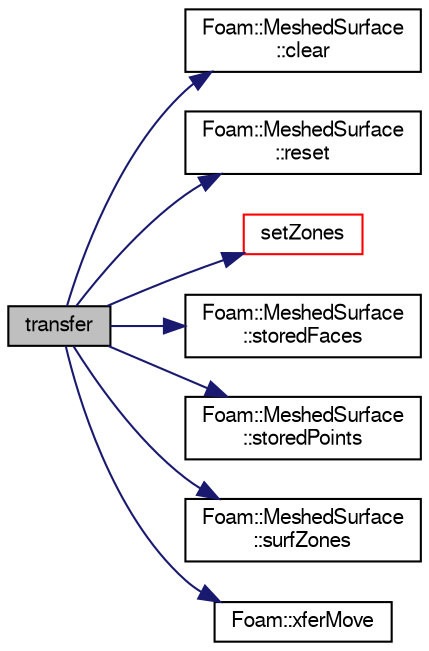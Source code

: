 digraph "transfer"
{
  bgcolor="transparent";
  edge [fontname="FreeSans",fontsize="10",labelfontname="FreeSans",labelfontsize="10"];
  node [fontname="FreeSans",fontsize="10",shape=record];
  rankdir="LR";
  Node1292 [label="transfer",height=0.2,width=0.4,color="black", fillcolor="grey75", style="filled", fontcolor="black"];
  Node1292 -> Node1293 [color="midnightblue",fontsize="10",style="solid",fontname="FreeSans"];
  Node1293 [label="Foam::MeshedSurface\l::clear",height=0.2,width=0.4,color="black",URL="$a29566.html#ac8bb3912a3ce86b15842e79d0b421204",tooltip="Clear all storage. "];
  Node1292 -> Node1294 [color="midnightblue",fontsize="10",style="solid",fontname="FreeSans"];
  Node1294 [label="Foam::MeshedSurface\l::reset",height=0.2,width=0.4,color="black",URL="$a29566.html#a7fec4f956cda53a023535879d7aa7c7c",tooltip="Reset primitive data (points, faces and zones) "];
  Node1292 -> Node1295 [color="midnightblue",fontsize="10",style="solid",fontname="FreeSans"];
  Node1295 [label="setZones",height=0.2,width=0.4,color="red",URL="$a29574.html#ace932e14750294b98603488f885b1503",tooltip="Set zone ids and zones. "];
  Node1292 -> Node1303 [color="midnightblue",fontsize="10",style="solid",fontname="FreeSans"];
  Node1303 [label="Foam::MeshedSurface\l::storedFaces",height=0.2,width=0.4,color="black",URL="$a29566.html#aba1de32362845ea07612cbb52d6d19f0",tooltip="Non-const access to the faces. "];
  Node1292 -> Node1304 [color="midnightblue",fontsize="10",style="solid",fontname="FreeSans"];
  Node1304 [label="Foam::MeshedSurface\l::storedPoints",height=0.2,width=0.4,color="black",URL="$a29566.html#a42d63b7b3dcf589fbe1c4cd2bc8e3d9b",tooltip="Non-const access to global points. "];
  Node1292 -> Node1305 [color="midnightblue",fontsize="10",style="solid",fontname="FreeSans"];
  Node1305 [label="Foam::MeshedSurface\l::surfZones",height=0.2,width=0.4,color="black",URL="$a29566.html#a14a75381fb0e82fa2fdf4b3aff01a96a",tooltip="Const access to the surface zones. "];
  Node1292 -> Node1306 [color="midnightblue",fontsize="10",style="solid",fontname="FreeSans"];
  Node1306 [label="Foam::xferMove",height=0.2,width=0.4,color="black",URL="$a21124.html#ae3ad39ee5ad896e6d3c0f137ecd12abb"];
}

